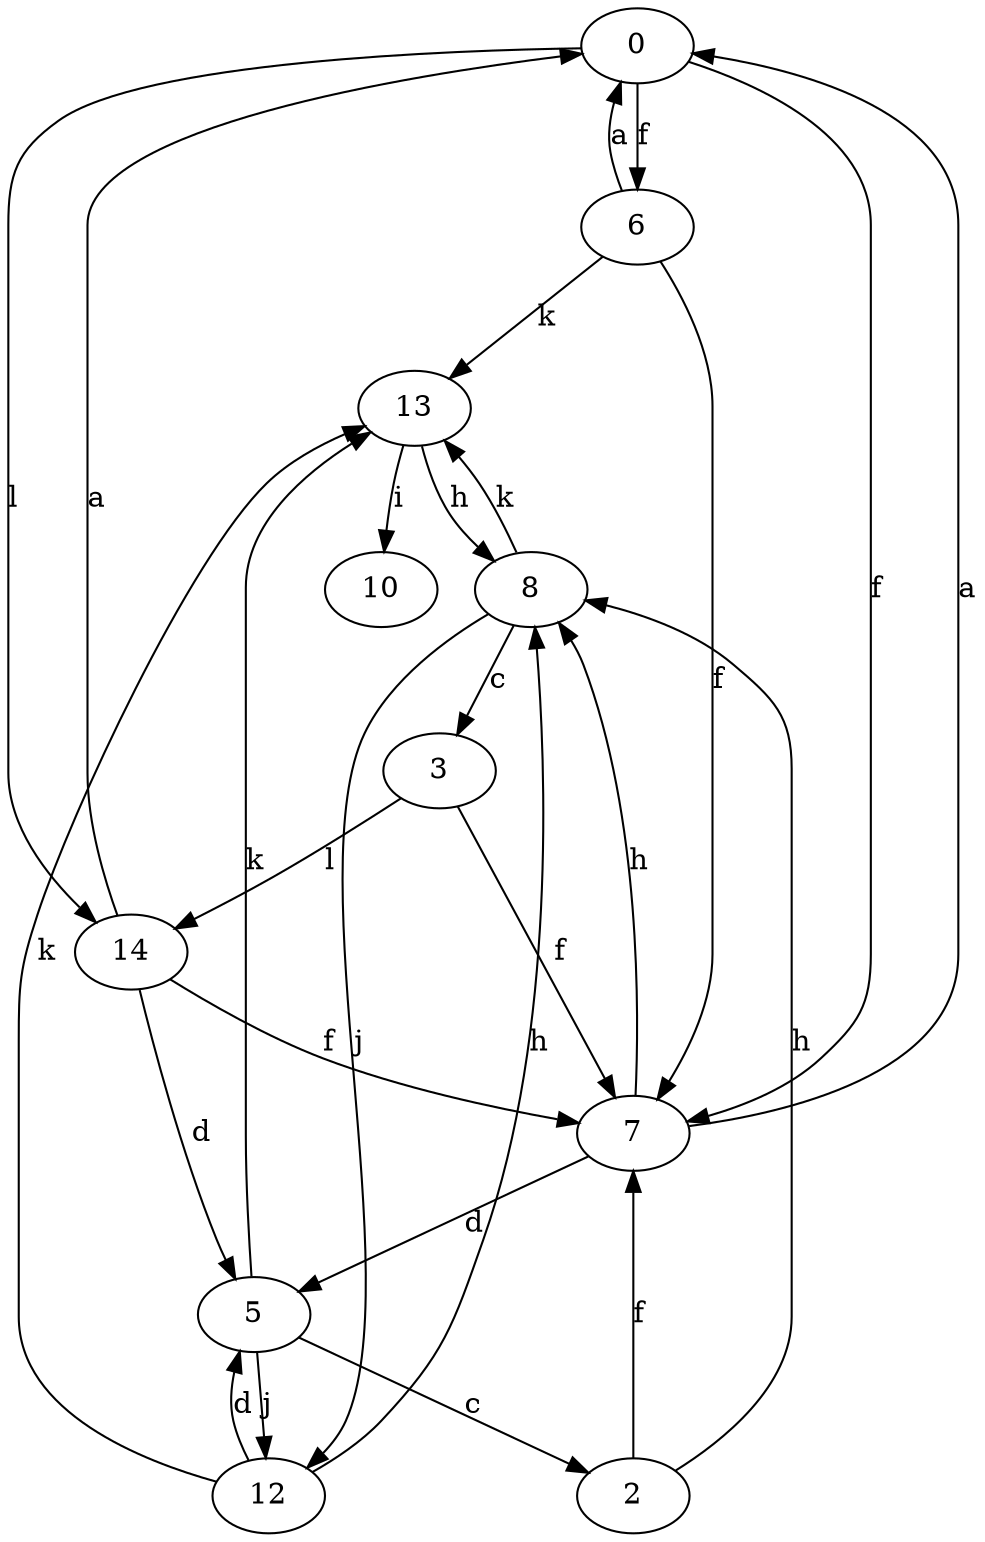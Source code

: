 strict digraph  {
0;
2;
3;
5;
6;
7;
8;
10;
12;
13;
14;
0 -> 6  [label=f];
0 -> 7  [label=f];
0 -> 14  [label=l];
2 -> 7  [label=f];
2 -> 8  [label=h];
3 -> 7  [label=f];
3 -> 14  [label=l];
5 -> 2  [label=c];
5 -> 12  [label=j];
5 -> 13  [label=k];
6 -> 0  [label=a];
6 -> 7  [label=f];
6 -> 13  [label=k];
7 -> 0  [label=a];
7 -> 5  [label=d];
7 -> 8  [label=h];
8 -> 3  [label=c];
8 -> 12  [label=j];
8 -> 13  [label=k];
12 -> 5  [label=d];
12 -> 8  [label=h];
12 -> 13  [label=k];
13 -> 8  [label=h];
13 -> 10  [label=i];
14 -> 0  [label=a];
14 -> 5  [label=d];
14 -> 7  [label=f];
}
